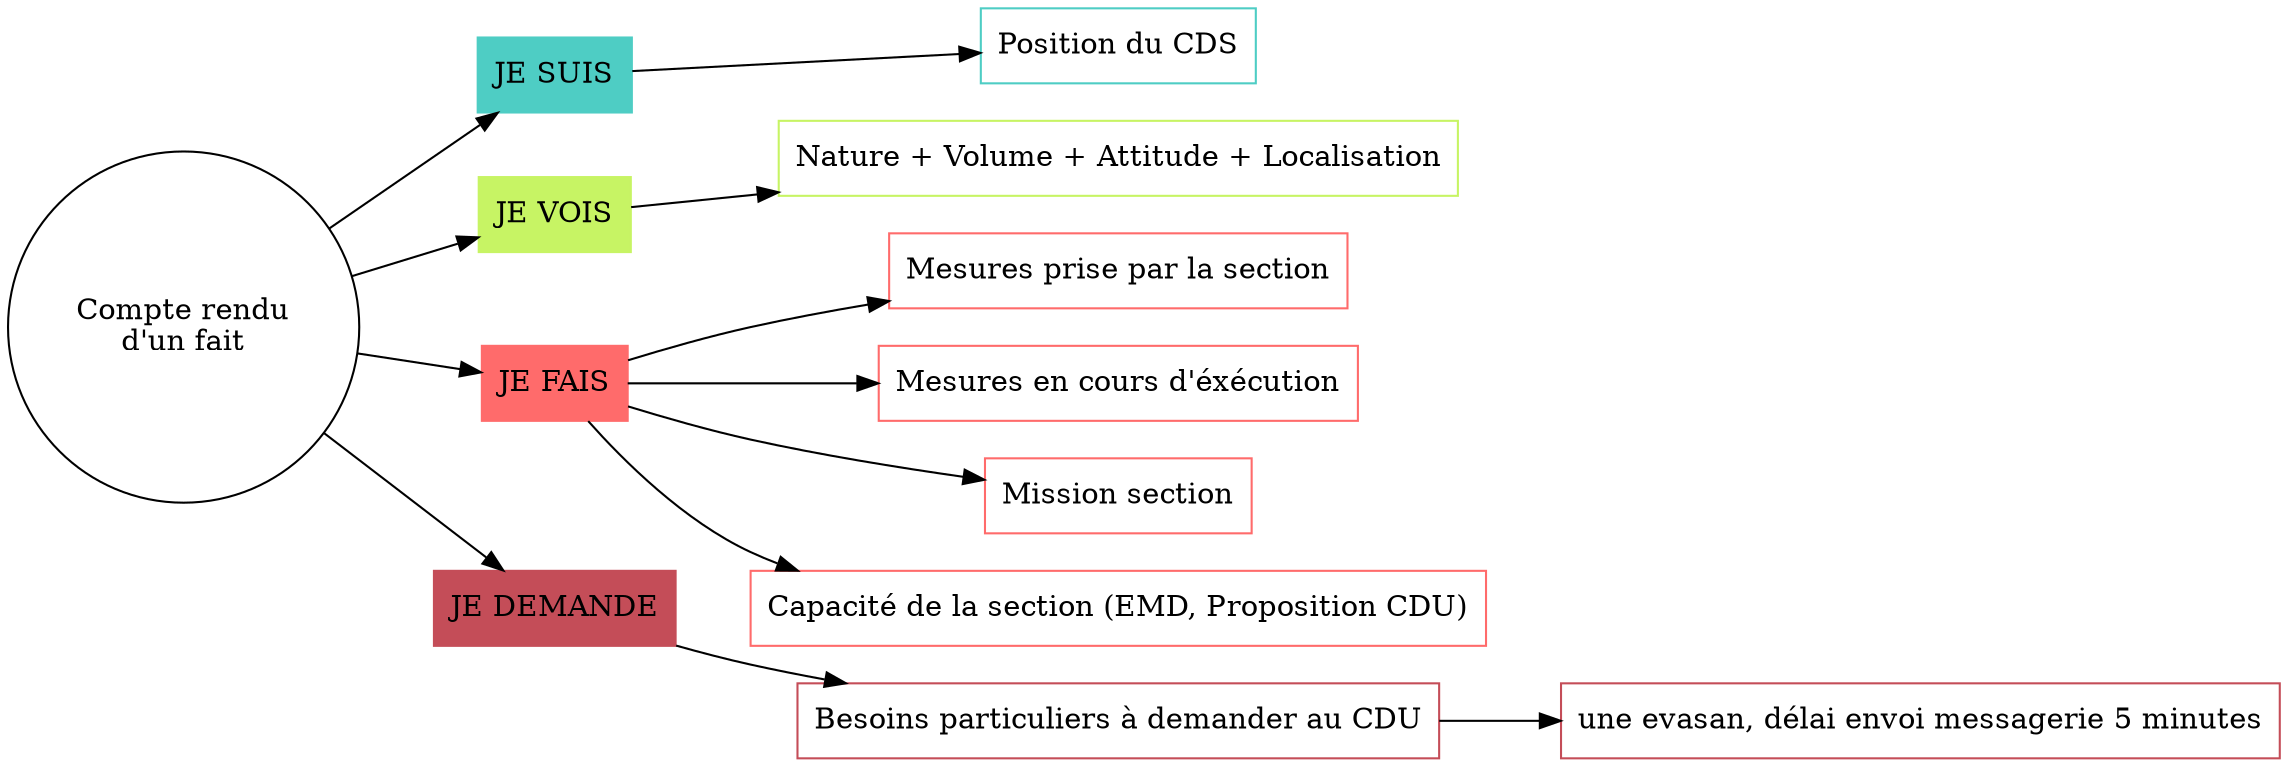 digraph {

    graph [layout = dot, overlap=false, rankdir=LR, ordering="out"]
    
    node [shape = circle]
    "Compte rendu\nd'un fait"
    
    node [shape = rectangle]
    node [color = "#4ECDC4"]
    "JE SUIS" [style = filled]
    "JE SUIS" -> "Position du CDS"
    node [color = "#C7F464"] 
    "JE VOIS" [style = filled]
    "JE VOIS" -> "Nature + Volume + Attitude + Localisation"
    node [color = "#FF6B6B"]
    "JE FAIS" [style = filled]
    "JE FAIS" -> "Mesures prise par la section", "Mesures en cours d'éxécution", "Mission section", "Capacité de la section (EMD, Proposition CDU)"
    node [color = "#C44D58"]
    "JE DEMANDE" [style = filled] 
    "JE DEMANDE" -> "Besoins particuliers à demander au CDU"
    

    "Compte rendu\nd'un fait" -> "JE SUIS", "JE VOIS", "JE FAIS", "JE DEMANDE"
    
    "Besoins particuliers à demander au CDU" -> "une evasan, délai envoi messagerie 5 minutes"
    
}
